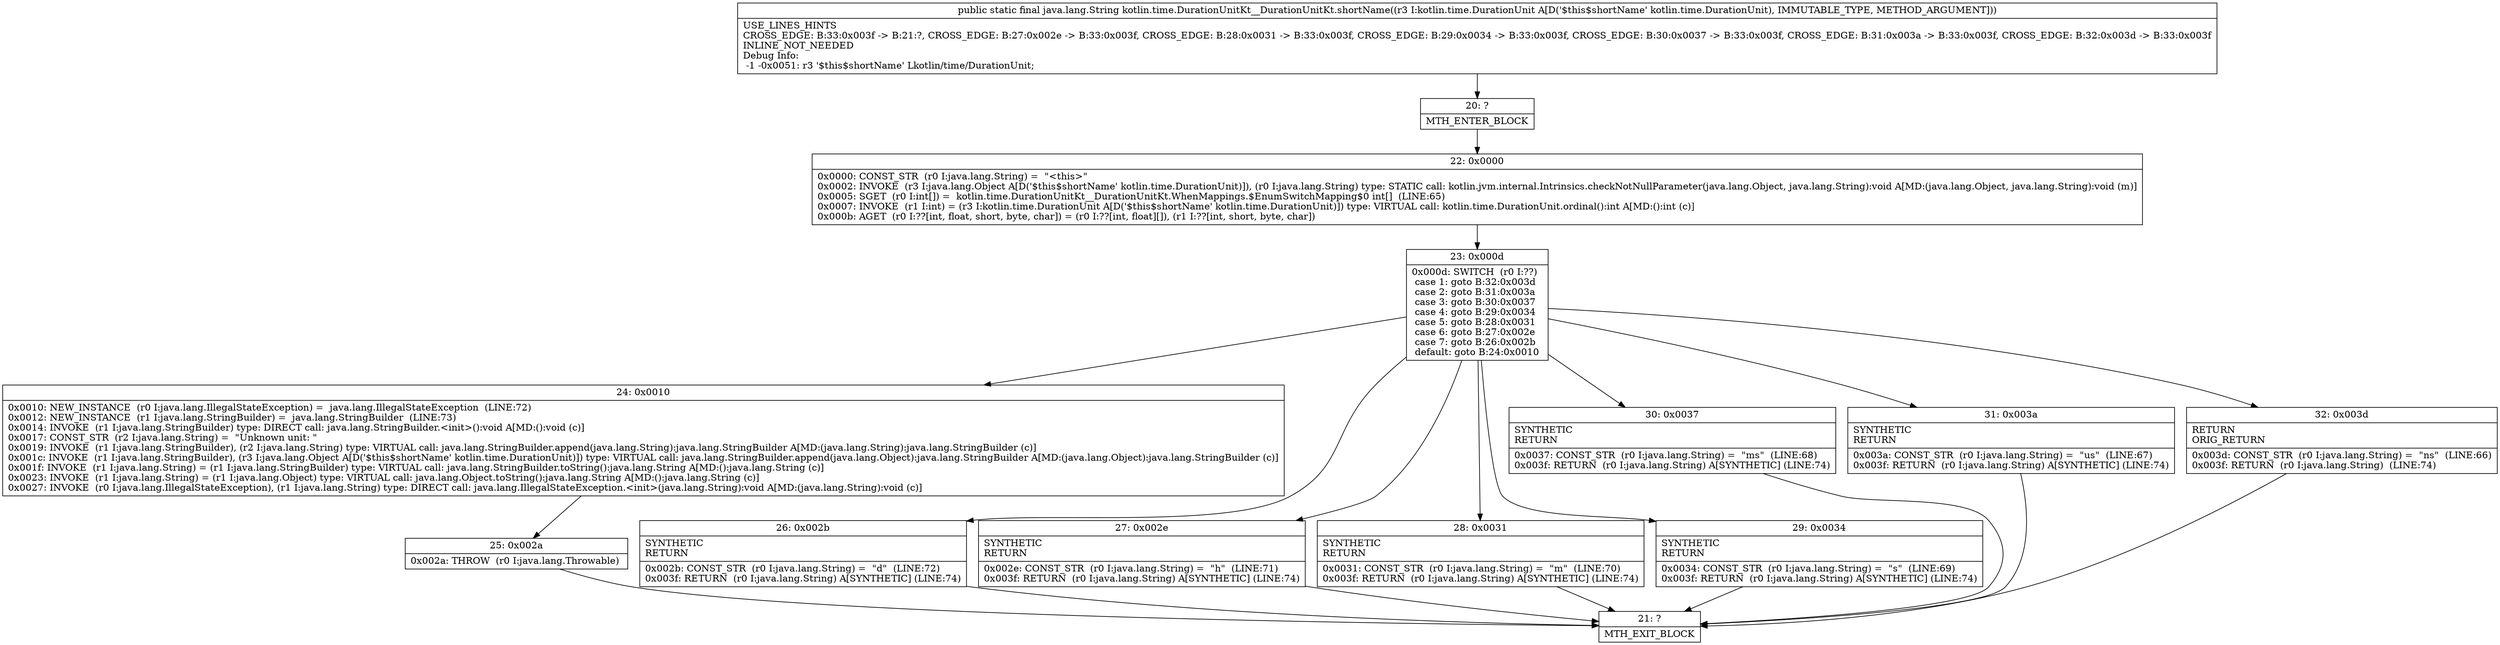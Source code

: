 digraph "CFG forkotlin.time.DurationUnitKt__DurationUnitKt.shortName(Lkotlin\/time\/DurationUnit;)Ljava\/lang\/String;" {
Node_20 [shape=record,label="{20\:\ ?|MTH_ENTER_BLOCK\l}"];
Node_22 [shape=record,label="{22\:\ 0x0000|0x0000: CONST_STR  (r0 I:java.lang.String) =  \"\<this\>\" \l0x0002: INVOKE  (r3 I:java.lang.Object A[D('$this$shortName' kotlin.time.DurationUnit)]), (r0 I:java.lang.String) type: STATIC call: kotlin.jvm.internal.Intrinsics.checkNotNullParameter(java.lang.Object, java.lang.String):void A[MD:(java.lang.Object, java.lang.String):void (m)]\l0x0005: SGET  (r0 I:int[]) =  kotlin.time.DurationUnitKt__DurationUnitKt.WhenMappings.$EnumSwitchMapping$0 int[]  (LINE:65)\l0x0007: INVOKE  (r1 I:int) = (r3 I:kotlin.time.DurationUnit A[D('$this$shortName' kotlin.time.DurationUnit)]) type: VIRTUAL call: kotlin.time.DurationUnit.ordinal():int A[MD:():int (c)]\l0x000b: AGET  (r0 I:??[int, float, short, byte, char]) = (r0 I:??[int, float][]), (r1 I:??[int, short, byte, char]) \l}"];
Node_23 [shape=record,label="{23\:\ 0x000d|0x000d: SWITCH  (r0 I:??)\l case 1: goto B:32:0x003d\l case 2: goto B:31:0x003a\l case 3: goto B:30:0x0037\l case 4: goto B:29:0x0034\l case 5: goto B:28:0x0031\l case 6: goto B:27:0x002e\l case 7: goto B:26:0x002b\l default: goto B:24:0x0010 \l}"];
Node_24 [shape=record,label="{24\:\ 0x0010|0x0010: NEW_INSTANCE  (r0 I:java.lang.IllegalStateException) =  java.lang.IllegalStateException  (LINE:72)\l0x0012: NEW_INSTANCE  (r1 I:java.lang.StringBuilder) =  java.lang.StringBuilder  (LINE:73)\l0x0014: INVOKE  (r1 I:java.lang.StringBuilder) type: DIRECT call: java.lang.StringBuilder.\<init\>():void A[MD:():void (c)]\l0x0017: CONST_STR  (r2 I:java.lang.String) =  \"Unknown unit: \" \l0x0019: INVOKE  (r1 I:java.lang.StringBuilder), (r2 I:java.lang.String) type: VIRTUAL call: java.lang.StringBuilder.append(java.lang.String):java.lang.StringBuilder A[MD:(java.lang.String):java.lang.StringBuilder (c)]\l0x001c: INVOKE  (r1 I:java.lang.StringBuilder), (r3 I:java.lang.Object A[D('$this$shortName' kotlin.time.DurationUnit)]) type: VIRTUAL call: java.lang.StringBuilder.append(java.lang.Object):java.lang.StringBuilder A[MD:(java.lang.Object):java.lang.StringBuilder (c)]\l0x001f: INVOKE  (r1 I:java.lang.String) = (r1 I:java.lang.StringBuilder) type: VIRTUAL call: java.lang.StringBuilder.toString():java.lang.String A[MD:():java.lang.String (c)]\l0x0023: INVOKE  (r1 I:java.lang.String) = (r1 I:java.lang.Object) type: VIRTUAL call: java.lang.Object.toString():java.lang.String A[MD:():java.lang.String (c)]\l0x0027: INVOKE  (r0 I:java.lang.IllegalStateException), (r1 I:java.lang.String) type: DIRECT call: java.lang.IllegalStateException.\<init\>(java.lang.String):void A[MD:(java.lang.String):void (c)]\l}"];
Node_25 [shape=record,label="{25\:\ 0x002a|0x002a: THROW  (r0 I:java.lang.Throwable) \l}"];
Node_21 [shape=record,label="{21\:\ ?|MTH_EXIT_BLOCK\l}"];
Node_26 [shape=record,label="{26\:\ 0x002b|SYNTHETIC\lRETURN\l|0x002b: CONST_STR  (r0 I:java.lang.String) =  \"d\"  (LINE:72)\l0x003f: RETURN  (r0 I:java.lang.String) A[SYNTHETIC] (LINE:74)\l}"];
Node_27 [shape=record,label="{27\:\ 0x002e|SYNTHETIC\lRETURN\l|0x002e: CONST_STR  (r0 I:java.lang.String) =  \"h\"  (LINE:71)\l0x003f: RETURN  (r0 I:java.lang.String) A[SYNTHETIC] (LINE:74)\l}"];
Node_28 [shape=record,label="{28\:\ 0x0031|SYNTHETIC\lRETURN\l|0x0031: CONST_STR  (r0 I:java.lang.String) =  \"m\"  (LINE:70)\l0x003f: RETURN  (r0 I:java.lang.String) A[SYNTHETIC] (LINE:74)\l}"];
Node_29 [shape=record,label="{29\:\ 0x0034|SYNTHETIC\lRETURN\l|0x0034: CONST_STR  (r0 I:java.lang.String) =  \"s\"  (LINE:69)\l0x003f: RETURN  (r0 I:java.lang.String) A[SYNTHETIC] (LINE:74)\l}"];
Node_30 [shape=record,label="{30\:\ 0x0037|SYNTHETIC\lRETURN\l|0x0037: CONST_STR  (r0 I:java.lang.String) =  \"ms\"  (LINE:68)\l0x003f: RETURN  (r0 I:java.lang.String) A[SYNTHETIC] (LINE:74)\l}"];
Node_31 [shape=record,label="{31\:\ 0x003a|SYNTHETIC\lRETURN\l|0x003a: CONST_STR  (r0 I:java.lang.String) =  \"us\"  (LINE:67)\l0x003f: RETURN  (r0 I:java.lang.String) A[SYNTHETIC] (LINE:74)\l}"];
Node_32 [shape=record,label="{32\:\ 0x003d|RETURN\lORIG_RETURN\l|0x003d: CONST_STR  (r0 I:java.lang.String) =  \"ns\"  (LINE:66)\l0x003f: RETURN  (r0 I:java.lang.String)  (LINE:74)\l}"];
MethodNode[shape=record,label="{public static final java.lang.String kotlin.time.DurationUnitKt__DurationUnitKt.shortName((r3 I:kotlin.time.DurationUnit A[D('$this$shortName' kotlin.time.DurationUnit), IMMUTABLE_TYPE, METHOD_ARGUMENT]))  | USE_LINES_HINTS\lCROSS_EDGE: B:33:0x003f \-\> B:21:?, CROSS_EDGE: B:27:0x002e \-\> B:33:0x003f, CROSS_EDGE: B:28:0x0031 \-\> B:33:0x003f, CROSS_EDGE: B:29:0x0034 \-\> B:33:0x003f, CROSS_EDGE: B:30:0x0037 \-\> B:33:0x003f, CROSS_EDGE: B:31:0x003a \-\> B:33:0x003f, CROSS_EDGE: B:32:0x003d \-\> B:33:0x003f\lINLINE_NOT_NEEDED\lDebug Info:\l  \-1 \-0x0051: r3 '$this$shortName' Lkotlin\/time\/DurationUnit;\l}"];
MethodNode -> Node_20;Node_20 -> Node_22;
Node_22 -> Node_23;
Node_23 -> Node_24;
Node_23 -> Node_26;
Node_23 -> Node_27;
Node_23 -> Node_28;
Node_23 -> Node_29;
Node_23 -> Node_30;
Node_23 -> Node_31;
Node_23 -> Node_32;
Node_24 -> Node_25;
Node_25 -> Node_21;
Node_26 -> Node_21;
Node_27 -> Node_21;
Node_28 -> Node_21;
Node_29 -> Node_21;
Node_30 -> Node_21;
Node_31 -> Node_21;
Node_32 -> Node_21;
}

